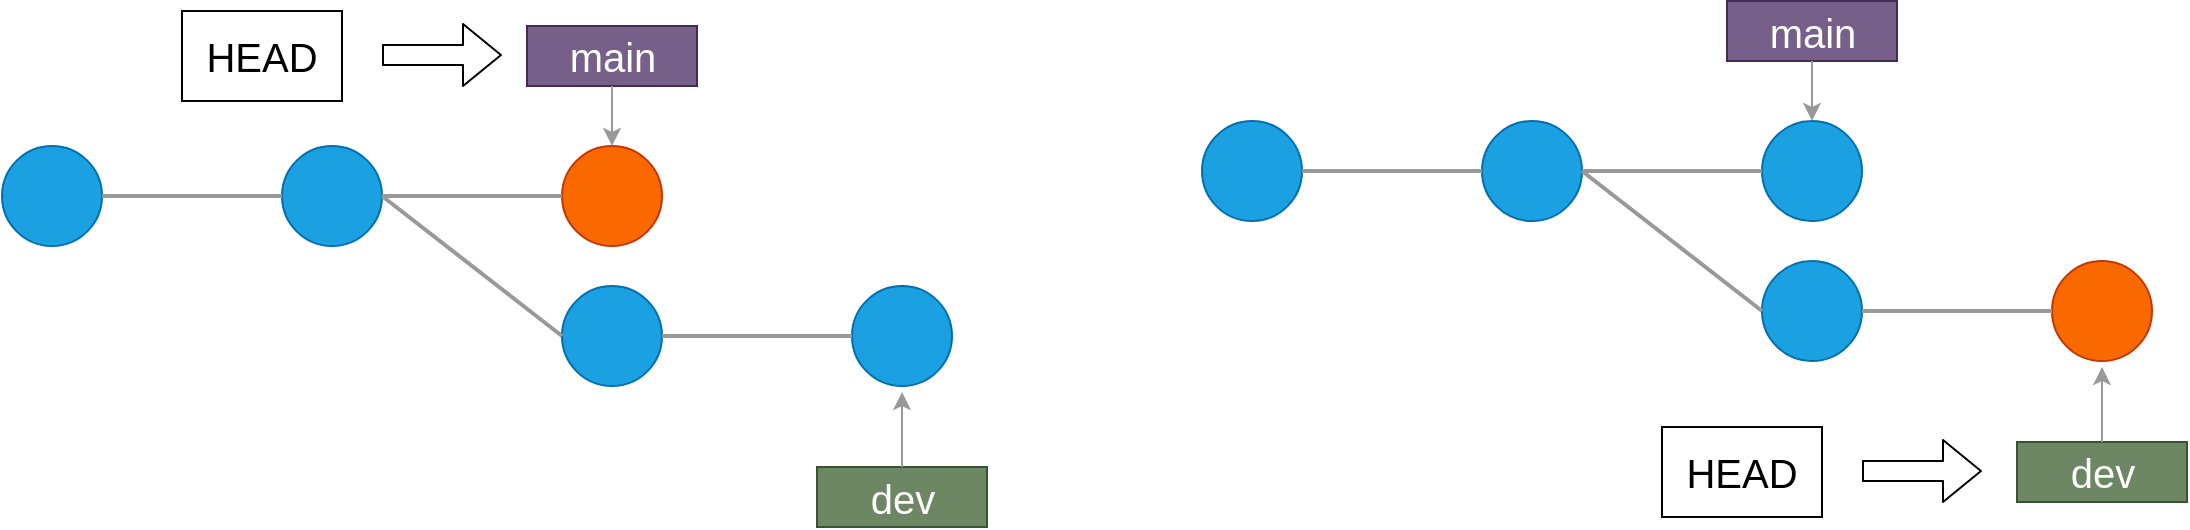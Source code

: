 <mxfile>
    <diagram id="2NeK02KSHm6UYks1_RoH" name="Page-1">
        <mxGraphModel dx="593" dy="811" grid="1" gridSize="10" guides="1" tooltips="1" connect="1" arrows="1" fold="1" page="1" pageScale="1" pageWidth="850" pageHeight="1100" math="0" shadow="0">
            <root>
                <mxCell id="0"/>
                <mxCell id="1" parent="0"/>
                <mxCell id="2" value="" style="ellipse;whiteSpace=wrap;html=1;aspect=fixed;fillColor=#1ba1e2;fontColor=#000000;strokeColor=#006EAF;" parent="1" vertex="1">
                    <mxGeometry x="130" y="360" width="50" height="50" as="geometry"/>
                </mxCell>
                <mxCell id="3" value="" style="ellipse;whiteSpace=wrap;html=1;aspect=fixed;fillColor=#1ba1e2;fontColor=#000000;strokeColor=#006EAF;" parent="1" vertex="1">
                    <mxGeometry x="270" y="360" width="50" height="50" as="geometry"/>
                </mxCell>
                <mxCell id="4" value="" style="ellipse;whiteSpace=wrap;html=1;aspect=fixed;fillColor=#fa6800;fontColor=#000000;strokeColor=#C73500;" parent="1" vertex="1">
                    <mxGeometry x="410" y="360" width="50" height="50" as="geometry"/>
                </mxCell>
                <mxCell id="5" value="" style="ellipse;whiteSpace=wrap;html=1;aspect=fixed;fontColor=#000000;strokeColor=#006EAF;fillColor=#1ba1e2;" parent="1" vertex="1">
                    <mxGeometry x="410" y="430" width="50" height="50" as="geometry"/>
                </mxCell>
                <mxCell id="6" value="" style="endArrow=none;html=1;exitX=1;exitY=0.5;exitDx=0;exitDy=0;entryX=0;entryY=0.5;entryDx=0;entryDy=0;strokeColor=#999999;strokeWidth=2;" parent="1" source="2" target="3" edge="1">
                    <mxGeometry width="50" height="50" relative="1" as="geometry">
                        <mxPoint x="310" y="490" as="sourcePoint"/>
                        <mxPoint x="260" y="385" as="targetPoint"/>
                    </mxGeometry>
                </mxCell>
                <mxCell id="7" value="" style="endArrow=none;html=1;entryX=0;entryY=0.5;entryDx=0;entryDy=0;exitX=1;exitY=0.5;exitDx=0;exitDy=0;strokeColor=#999999;strokeWidth=2;" parent="1" source="3" target="4" edge="1">
                    <mxGeometry width="50" height="50" relative="1" as="geometry">
                        <mxPoint x="230" y="490" as="sourcePoint"/>
                        <mxPoint x="280" y="440" as="targetPoint"/>
                    </mxGeometry>
                </mxCell>
                <mxCell id="8" value="" style="endArrow=none;html=1;exitX=1;exitY=0.5;exitDx=0;exitDy=0;strokeWidth=2;entryX=0;entryY=0.5;entryDx=0;entryDy=0;strokeColor=#999999;" parent="1" source="3" target="5" edge="1">
                    <mxGeometry width="50" height="50" relative="1" as="geometry">
                        <mxPoint x="310" y="440" as="sourcePoint"/>
                        <mxPoint x="410" y="480" as="targetPoint"/>
                    </mxGeometry>
                </mxCell>
                <mxCell id="23" value="&lt;font color=&quot;#ffffff&quot;&gt;main&lt;/font&gt;" style="rounded=1;whiteSpace=wrap;html=1;fillColor=#76608a;strokeColor=#432D57;fontColor=#000000;fontSize=20;arcSize=0;" parent="1" vertex="1">
                    <mxGeometry x="392.5" y="300" width="85" height="30" as="geometry"/>
                </mxCell>
                <mxCell id="24" value="" style="endArrow=classic;html=1;fontSize=20;exitX=0.5;exitY=1;exitDx=0;exitDy=0;entryX=0.5;entryY=0;entryDx=0;entryDy=0;strokeColor=#999999;" parent="1" source="23" target="4" edge="1">
                    <mxGeometry width="50" height="50" relative="1" as="geometry">
                        <mxPoint x="400" y="350" as="sourcePoint"/>
                        <mxPoint x="450" y="300" as="targetPoint"/>
                    </mxGeometry>
                </mxCell>
                <mxCell id="25" value="&lt;font color=&quot;#ffffff&quot;&gt;dev&lt;/font&gt;" style="rounded=1;whiteSpace=wrap;html=1;fillColor=#6d8764;strokeColor=#3A5431;fontColor=#000000;fontSize=20;arcSize=0;" parent="1" vertex="1">
                    <mxGeometry x="537.5" y="520.5" width="85" height="30" as="geometry"/>
                </mxCell>
                <mxCell id="26" value="" style="endArrow=classic;html=1;fontSize=20;exitX=0.5;exitY=0;exitDx=0;exitDy=0;entryX=0.5;entryY=1;entryDx=0;entryDy=0;strokeColor=#999999;" parent="1" source="25" edge="1">
                    <mxGeometry width="50" height="50" relative="1" as="geometry">
                        <mxPoint x="645" y="503" as="sourcePoint"/>
                        <mxPoint x="580" y="483" as="targetPoint"/>
                    </mxGeometry>
                </mxCell>
                <mxCell id="27" value="HEAD" style="rounded=0;whiteSpace=wrap;html=1;fontSize=20;fillColor=none;fontColor=#000000;strokeColor=#000000;" parent="1" vertex="1">
                    <mxGeometry x="220" y="292.5" width="80" height="45" as="geometry"/>
                </mxCell>
                <mxCell id="28" value="" style="shape=flexArrow;endArrow=classic;html=1;fontSize=20;strokeColor=#000000;" parent="1" edge="1">
                    <mxGeometry width="50" height="50" relative="1" as="geometry">
                        <mxPoint x="320" y="314.5" as="sourcePoint"/>
                        <mxPoint x="380" y="314.5" as="targetPoint"/>
                    </mxGeometry>
                </mxCell>
                <mxCell id="42" value="" style="ellipse;whiteSpace=wrap;html=1;aspect=fixed;fontColor=#000000;strokeColor=#006EAF;fillColor=#1ba1e2;" parent="1" vertex="1">
                    <mxGeometry x="555" y="430" width="50" height="50" as="geometry"/>
                </mxCell>
                <mxCell id="43" value="" style="endArrow=none;html=1;strokeWidth=2;entryX=0;entryY=0.5;entryDx=0;entryDy=0;strokeColor=#999999;exitX=1;exitY=0.5;exitDx=0;exitDy=0;" parent="1" source="5" target="42" edge="1">
                    <mxGeometry width="50" height="50" relative="1" as="geometry">
                        <mxPoint x="460" y="447.5" as="sourcePoint"/>
                        <mxPoint x="555" y="480" as="targetPoint"/>
                    </mxGeometry>
                </mxCell>
                <mxCell id="44" value="" style="ellipse;whiteSpace=wrap;html=1;aspect=fixed;fillColor=#1ba1e2;fontColor=#000000;strokeColor=#006EAF;" parent="1" vertex="1">
                    <mxGeometry x="730" y="347.5" width="50" height="50" as="geometry"/>
                </mxCell>
                <mxCell id="45" value="" style="ellipse;whiteSpace=wrap;html=1;aspect=fixed;fillColor=#1ba1e2;fontColor=#000000;strokeColor=#006EAF;" parent="1" vertex="1">
                    <mxGeometry x="870" y="347.5" width="50" height="50" as="geometry"/>
                </mxCell>
                <mxCell id="46" value="" style="ellipse;whiteSpace=wrap;html=1;aspect=fixed;fillColor=#1ba1e2;fontColor=#000000;strokeColor=#006EAF;" parent="1" vertex="1">
                    <mxGeometry x="1010" y="347.5" width="50" height="50" as="geometry"/>
                </mxCell>
                <mxCell id="47" value="" style="ellipse;whiteSpace=wrap;html=1;aspect=fixed;fontColor=#000000;strokeColor=#006EAF;fillColor=#1ba1e2;" parent="1" vertex="1">
                    <mxGeometry x="1010" y="417.5" width="50" height="50" as="geometry"/>
                </mxCell>
                <mxCell id="48" value="" style="endArrow=none;html=1;exitX=1;exitY=0.5;exitDx=0;exitDy=0;entryX=0;entryY=0.5;entryDx=0;entryDy=0;strokeColor=#999999;strokeWidth=2;" parent="1" source="44" target="45" edge="1">
                    <mxGeometry width="50" height="50" relative="1" as="geometry">
                        <mxPoint x="910" y="477.5" as="sourcePoint"/>
                        <mxPoint x="860" y="372.5" as="targetPoint"/>
                    </mxGeometry>
                </mxCell>
                <mxCell id="49" value="" style="endArrow=none;html=1;entryX=0;entryY=0.5;entryDx=0;entryDy=0;exitX=1;exitY=0.5;exitDx=0;exitDy=0;strokeColor=#999999;strokeWidth=2;" parent="1" source="45" target="46" edge="1">
                    <mxGeometry width="50" height="50" relative="1" as="geometry">
                        <mxPoint x="830" y="477.5" as="sourcePoint"/>
                        <mxPoint x="880" y="427.5" as="targetPoint"/>
                    </mxGeometry>
                </mxCell>
                <mxCell id="50" value="" style="endArrow=none;html=1;exitX=1;exitY=0.5;exitDx=0;exitDy=0;strokeWidth=2;entryX=0;entryY=0.5;entryDx=0;entryDy=0;strokeColor=#999999;" parent="1" source="45" target="47" edge="1">
                    <mxGeometry width="50" height="50" relative="1" as="geometry">
                        <mxPoint x="910" y="427.5" as="sourcePoint"/>
                        <mxPoint x="1010" y="467.5" as="targetPoint"/>
                    </mxGeometry>
                </mxCell>
                <mxCell id="51" value="&lt;font color=&quot;#ffffff&quot;&gt;main&lt;/font&gt;" style="rounded=1;whiteSpace=wrap;html=1;fillColor=#76608a;strokeColor=#432D57;fontColor=#000000;fontSize=20;arcSize=0;" parent="1" vertex="1">
                    <mxGeometry x="992.5" y="287.5" width="85" height="30" as="geometry"/>
                </mxCell>
                <mxCell id="52" value="" style="endArrow=classic;html=1;fontSize=20;exitX=0.5;exitY=1;exitDx=0;exitDy=0;entryX=0.5;entryY=0;entryDx=0;entryDy=0;strokeColor=#999999;" parent="1" source="51" target="46" edge="1">
                    <mxGeometry width="50" height="50" relative="1" as="geometry">
                        <mxPoint x="1000" y="337.5" as="sourcePoint"/>
                        <mxPoint x="1050" y="287.5" as="targetPoint"/>
                    </mxGeometry>
                </mxCell>
                <mxCell id="53" value="&lt;font color=&quot;#ffffff&quot;&gt;dev&lt;/font&gt;" style="rounded=1;whiteSpace=wrap;html=1;fillColor=#6d8764;strokeColor=#3A5431;fontColor=#000000;fontSize=20;arcSize=0;" parent="1" vertex="1">
                    <mxGeometry x="1137.5" y="508" width="85" height="30" as="geometry"/>
                </mxCell>
                <mxCell id="54" value="" style="endArrow=classic;html=1;fontSize=20;exitX=0.5;exitY=0;exitDx=0;exitDy=0;entryX=0.5;entryY=1;entryDx=0;entryDy=0;strokeColor=#999999;" parent="1" source="53" edge="1">
                    <mxGeometry width="50" height="50" relative="1" as="geometry">
                        <mxPoint x="1245" y="490.5" as="sourcePoint"/>
                        <mxPoint x="1180" y="470.5" as="targetPoint"/>
                    </mxGeometry>
                </mxCell>
                <mxCell id="55" value="HEAD" style="rounded=0;whiteSpace=wrap;html=1;fontSize=20;fillColor=none;fontColor=#000000;strokeColor=#000000;" parent="1" vertex="1">
                    <mxGeometry x="960" y="500.5" width="80" height="45" as="geometry"/>
                </mxCell>
                <mxCell id="56" value="" style="shape=flexArrow;endArrow=classic;html=1;fontSize=20;strokeColor=#000000;" parent="1" edge="1">
                    <mxGeometry width="50" height="50" relative="1" as="geometry">
                        <mxPoint x="1060" y="522.5" as="sourcePoint"/>
                        <mxPoint x="1120" y="522.5" as="targetPoint"/>
                    </mxGeometry>
                </mxCell>
                <mxCell id="57" value="" style="ellipse;whiteSpace=wrap;html=1;aspect=fixed;fontColor=#000000;strokeColor=#C73500;fillColor=#fa6800;" parent="1" vertex="1">
                    <mxGeometry x="1155" y="417.5" width="50" height="50" as="geometry"/>
                </mxCell>
                <mxCell id="58" value="" style="endArrow=none;html=1;strokeWidth=2;entryX=0;entryY=0.5;entryDx=0;entryDy=0;strokeColor=#999999;exitX=1;exitY=0.5;exitDx=0;exitDy=0;" parent="1" source="47" target="57" edge="1">
                    <mxGeometry width="50" height="50" relative="1" as="geometry">
                        <mxPoint x="1060" y="435" as="sourcePoint"/>
                        <mxPoint x="1155" y="467.5" as="targetPoint"/>
                    </mxGeometry>
                </mxCell>
            </root>
        </mxGraphModel>
    </diagram>
</mxfile>